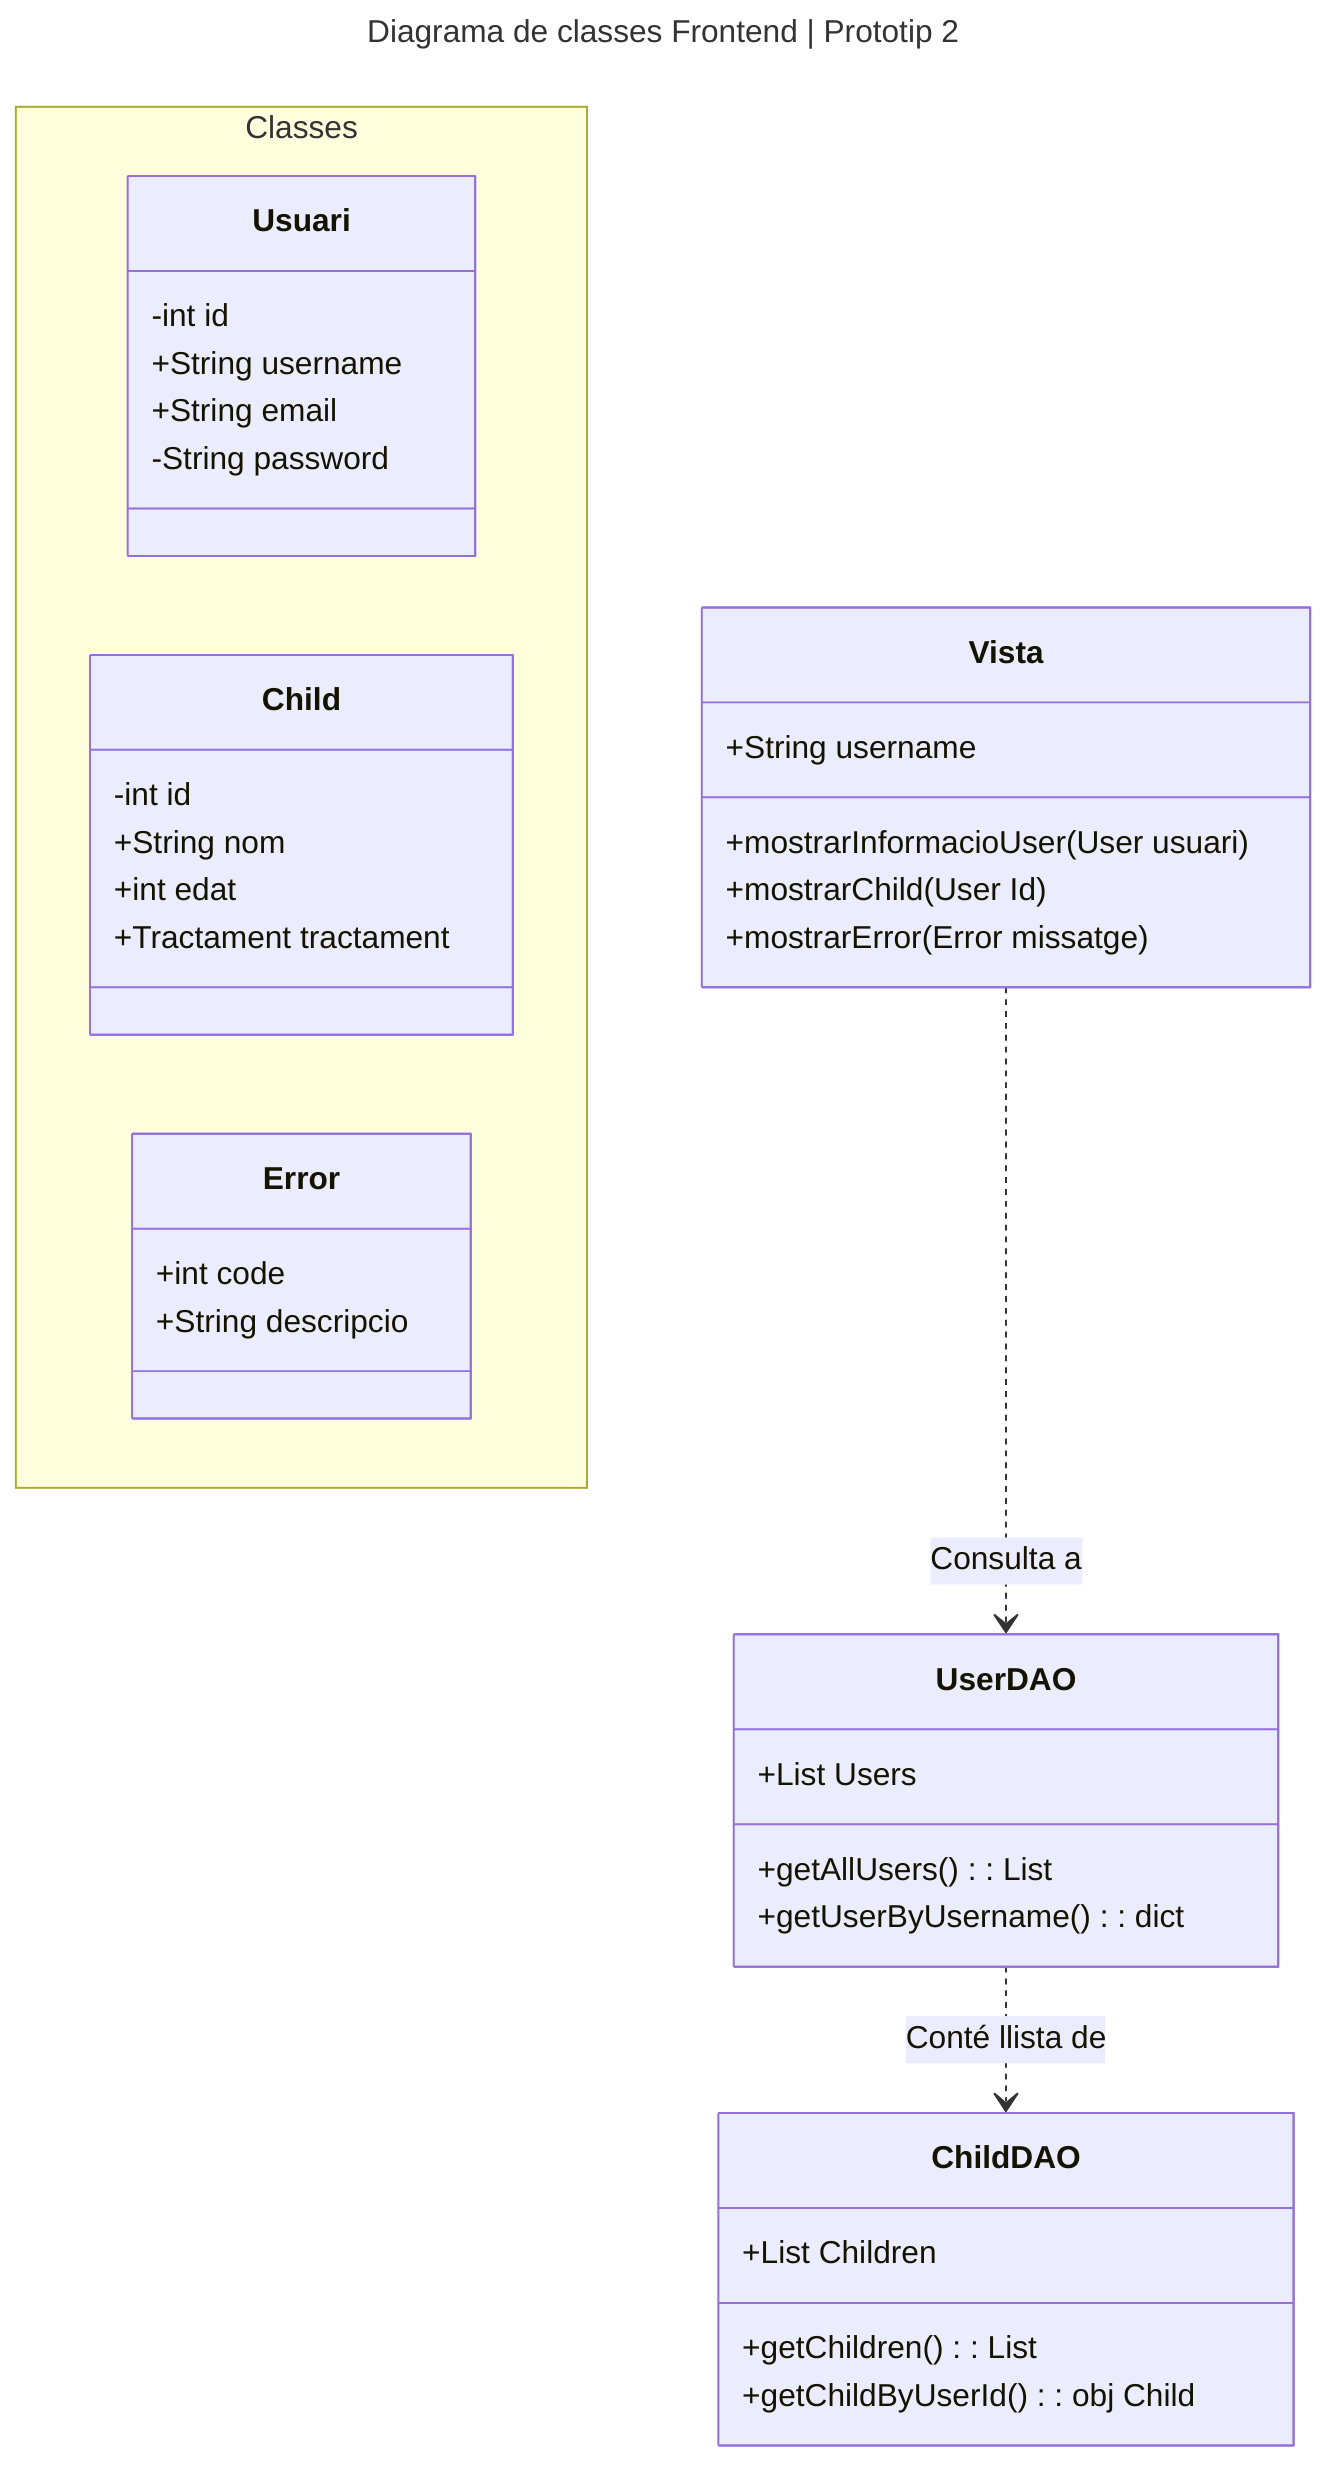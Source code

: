 ---
title: Diagrama de classes Frontend | Prototip 2
---
classDiagram
    Vista ..>  UserDAO : Consulta a
    UserDAO ..> ChildDAO : Conté llista de 
    
    class Vista{
        +String username
        +mostrarInformacioUser(User usuari)
        +mostrarChild(User Id)
        +mostrarError(Error missatge)
    }

    class UserDAO{
    +List Users
        +getAllUsers(): List
        +getUserByUsername(): dict
        %% +enviarPeticioHTTP(username, password): void
        %% +processarRespostaHTTP(resposta): void
    }
    class ChildDAO{
    +List Children
        +getChildren(): List
        +getChildByUserId(): obj Child
    }

    namespace Classes{
    class Usuari{
        -int id
        +String username
        +String email
        -String password
    }
    class Child{
        -int id
        +String nom
        +int edat
        +Tractament tractament
    }
    class Error{
        +int code
        +String descripcio
    }
    
    }